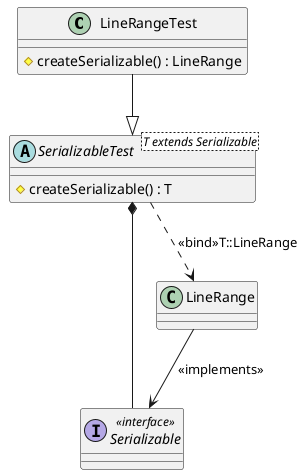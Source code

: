 @startuml
class LineRangeTest {
# createSerializable() : LineRange
}
class LineRange
interface Serializable <<interface>>

LineRangeTest --|> SerializableTest
LineRange --> Serializable : <<implements>>
SerializableTest ..> LineRange : <<bind>>T::LineRange


abstract class SerializableTest<T extends Serializable> {
# createSerializable() : T
}
SerializableTest *- Serializable


@enduml